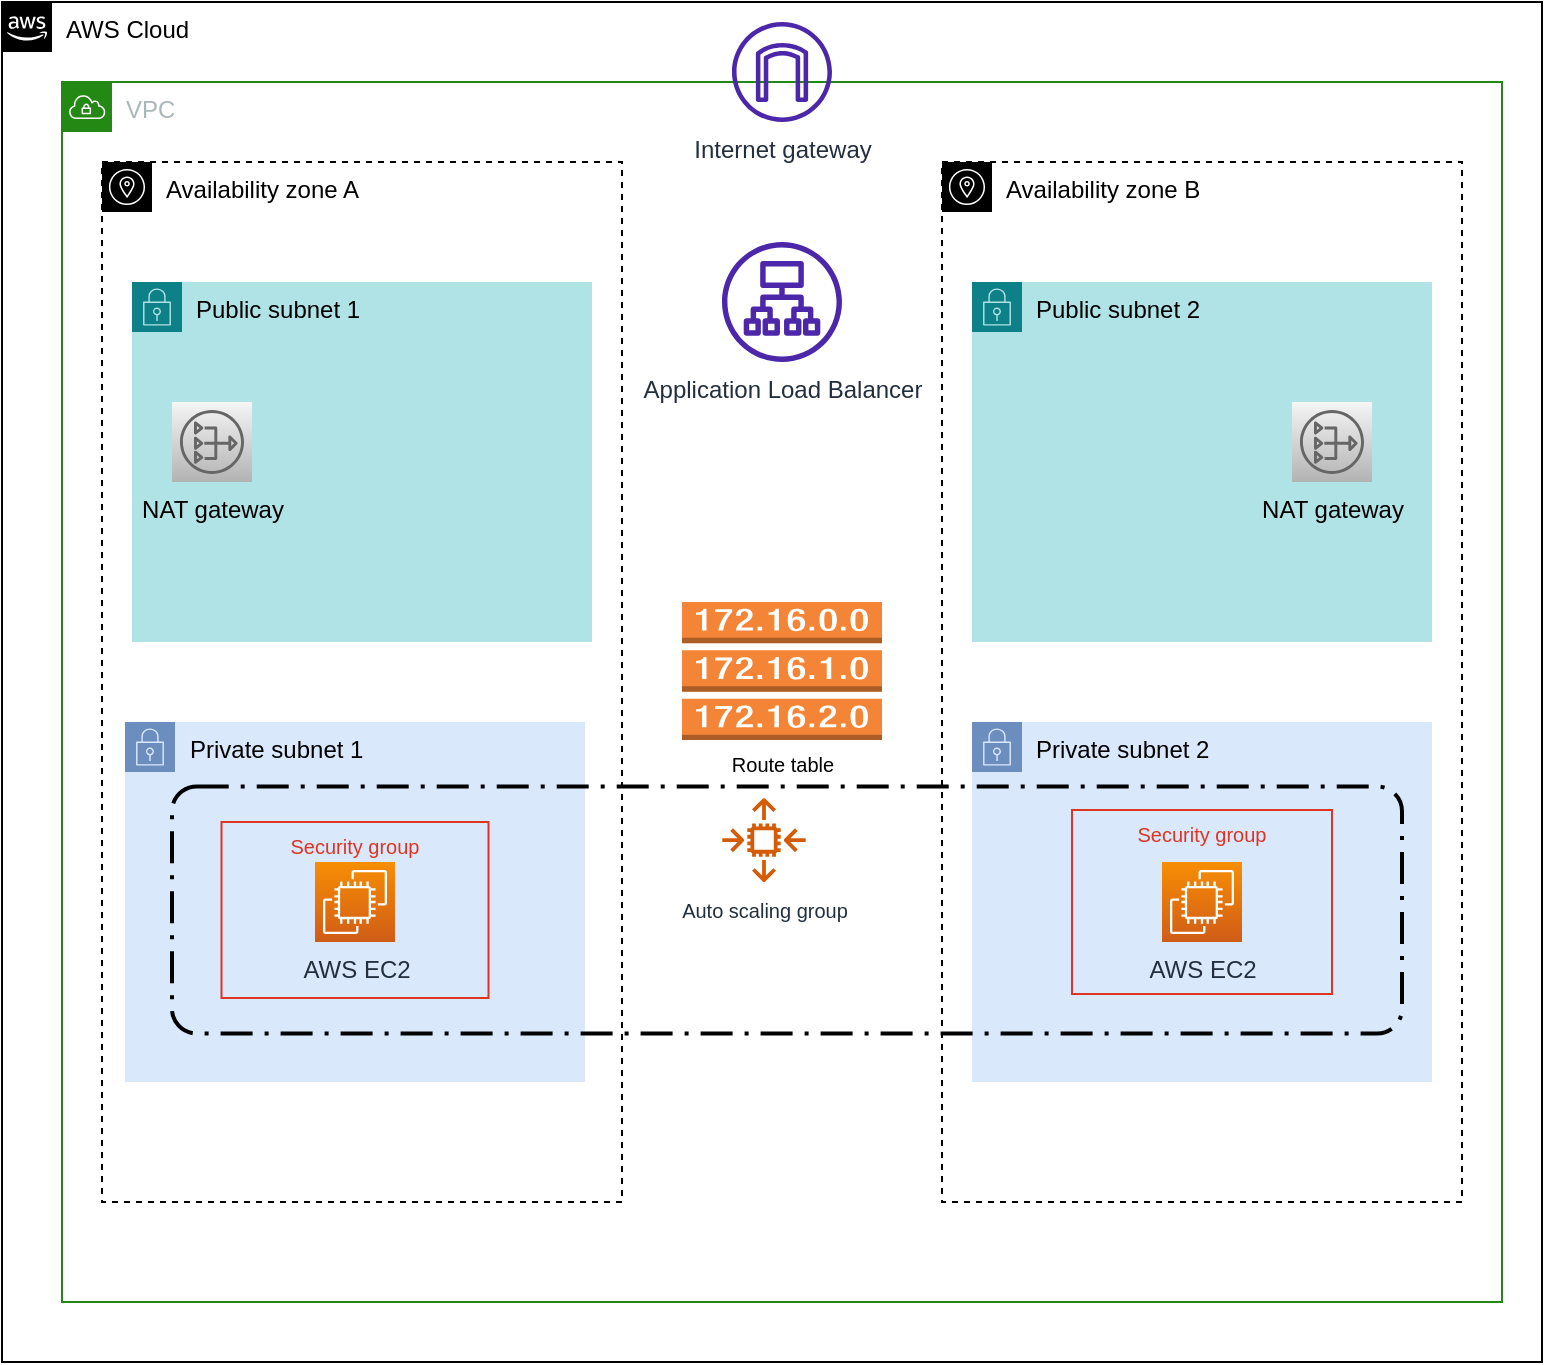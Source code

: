 <mxfile version="20.0.4" type="github">
  <diagram id="PvMebBL220HWrZMLqK-u" name="Page-1">
    <mxGraphModel dx="1038" dy="547" grid="1" gridSize="10" guides="1" tooltips="1" connect="1" arrows="1" fold="1" page="1" pageScale="1" pageWidth="850" pageHeight="1100" background="none" math="0" shadow="0">
      <root>
        <mxCell id="0" />
        <mxCell id="1" parent="0" />
        <mxCell id="0uld51XfwDDoXITDc-gx-1" value="AWS Cloud" style="points=[[0,0],[0.25,0],[0.5,0],[0.75,0],[1,0],[1,0.25],[1,0.5],[1,0.75],[1,1],[0.75,1],[0.5,1],[0.25,1],[0,1],[0,0.75],[0,0.5],[0,0.25]];outlineConnect=0;html=1;whiteSpace=wrap;fontSize=12;fontStyle=0;container=1;pointerEvents=0;collapsible=0;recursiveResize=0;shape=mxgraph.aws4.group;grIcon=mxgraph.aws4.group_aws_cloud_alt;verticalAlign=top;align=left;spacingLeft=30;dashed=0;" vertex="1" parent="1">
          <mxGeometry x="110" y="230" width="770" height="680" as="geometry" />
        </mxCell>
        <mxCell id="0uld51XfwDDoXITDc-gx-4" value="VPC" style="points=[[0,0],[0.25,0],[0.5,0],[0.75,0],[1,0],[1,0.25],[1,0.5],[1,0.75],[1,1],[0.75,1],[0.5,1],[0.25,1],[0,1],[0,0.75],[0,0.5],[0,0.25]];outlineConnect=0;gradientColor=none;html=1;whiteSpace=wrap;fontSize=12;fontStyle=0;container=1;pointerEvents=0;collapsible=0;recursiveResize=0;shape=mxgraph.aws4.group;grIcon=mxgraph.aws4.group_vpc;strokeColor=#248814;fillColor=none;verticalAlign=top;align=left;spacingLeft=30;fontColor=#AAB7B8;dashed=0;" vertex="1" parent="0uld51XfwDDoXITDc-gx-1">
          <mxGeometry x="30" y="40" width="720" height="610" as="geometry" />
        </mxCell>
        <mxCell id="0uld51XfwDDoXITDc-gx-7" value="Availability zone A" style="sketch=0;outlineConnect=0;html=1;whiteSpace=wrap;fontSize=12;fontStyle=0;shape=mxgraph.aws4.group;grIcon=mxgraph.aws4.group_availability_zone;verticalAlign=top;align=left;spacingLeft=30;dashed=1;" vertex="1" parent="0uld51XfwDDoXITDc-gx-4">
          <mxGeometry x="20" y="40" width="260" height="520" as="geometry" />
        </mxCell>
        <mxCell id="0uld51XfwDDoXITDc-gx-8" value="Availability zone B" style="sketch=0;outlineConnect=0;html=1;whiteSpace=wrap;fontSize=12;fontStyle=0;shape=mxgraph.aws4.group;grIcon=mxgraph.aws4.group_availability_zone;verticalAlign=top;align=left;spacingLeft=30;dashed=1;" vertex="1" parent="0uld51XfwDDoXITDc-gx-4">
          <mxGeometry x="440" y="40" width="260" height="520" as="geometry" />
        </mxCell>
        <mxCell id="0uld51XfwDDoXITDc-gx-12" value="Public subnet 1" style="points=[[0,0],[0.25,0],[0.5,0],[0.75,0],[1,0],[1,0.25],[1,0.5],[1,0.75],[1,1],[0.75,1],[0.5,1],[0.25,1],[0,1],[0,0.75],[0,0.5],[0,0.25]];outlineConnect=0;html=1;whiteSpace=wrap;fontSize=12;fontStyle=0;container=1;pointerEvents=0;collapsible=0;recursiveResize=0;shape=mxgraph.aws4.group;grIcon=mxgraph.aws4.group_security_group;grStroke=0;strokeColor=#0e8088;fillColor=#b0e3e6;verticalAlign=top;align=left;spacingLeft=30;dashed=0;" vertex="1" parent="0uld51XfwDDoXITDc-gx-4">
          <mxGeometry x="35" y="100" width="230" height="180" as="geometry" />
        </mxCell>
        <mxCell id="0uld51XfwDDoXITDc-gx-20" value="NAT gateway" style="sketch=0;outlineConnect=0;strokeColor=#666666;fillColor=#f5f5f5;dashed=0;verticalLabelPosition=bottom;verticalAlign=top;align=center;html=1;fontSize=12;fontStyle=0;aspect=fixed;shape=mxgraph.aws4.resourceIcon;resIcon=mxgraph.aws4.nat_gateway;gradientColor=#b3b3b3;" vertex="1" parent="0uld51XfwDDoXITDc-gx-12">
          <mxGeometry x="20" y="60" width="40" height="40" as="geometry" />
        </mxCell>
        <mxCell id="0uld51XfwDDoXITDc-gx-15" value="Public subnet 2" style="points=[[0,0],[0.25,0],[0.5,0],[0.75,0],[1,0],[1,0.25],[1,0.5],[1,0.75],[1,1],[0.75,1],[0.5,1],[0.25,1],[0,1],[0,0.75],[0,0.5],[0,0.25]];outlineConnect=0;html=1;whiteSpace=wrap;fontSize=12;fontStyle=0;container=1;pointerEvents=0;collapsible=0;recursiveResize=0;shape=mxgraph.aws4.group;grIcon=mxgraph.aws4.group_security_group;grStroke=0;strokeColor=#0e8088;fillColor=#b0e3e6;verticalAlign=top;align=left;spacingLeft=30;dashed=0;" vertex="1" parent="0uld51XfwDDoXITDc-gx-4">
          <mxGeometry x="455" y="100" width="230" height="180" as="geometry" />
        </mxCell>
        <mxCell id="0uld51XfwDDoXITDc-gx-21" value="NAT gateway" style="sketch=0;outlineConnect=0;strokeColor=#666666;fillColor=#f5f5f5;dashed=0;verticalLabelPosition=bottom;verticalAlign=top;align=center;html=1;fontSize=12;fontStyle=0;aspect=fixed;shape=mxgraph.aws4.resourceIcon;resIcon=mxgraph.aws4.nat_gateway;gradientColor=#b3b3b3;" vertex="1" parent="0uld51XfwDDoXITDc-gx-15">
          <mxGeometry x="160" y="60" width="40" height="40" as="geometry" />
        </mxCell>
        <mxCell id="0uld51XfwDDoXITDc-gx-16" value="Private subnet 1" style="points=[[0,0],[0.25,0],[0.5,0],[0.75,0],[1,0],[1,0.25],[1,0.5],[1,0.75],[1,1],[0.75,1],[0.5,1],[0.25,1],[0,1],[0,0.75],[0,0.5],[0,0.25]];outlineConnect=0;html=1;whiteSpace=wrap;fontSize=12;fontStyle=0;container=1;pointerEvents=0;collapsible=0;recursiveResize=0;shape=mxgraph.aws4.group;grIcon=mxgraph.aws4.group_security_group;grStroke=0;verticalAlign=top;align=left;spacingLeft=30;dashed=0;fillColor=#dae8fc;strokeColor=#6c8ebf;" vertex="1" parent="0uld51XfwDDoXITDc-gx-4">
          <mxGeometry x="31.5" y="320" width="230" height="180" as="geometry" />
        </mxCell>
        <mxCell id="0uld51XfwDDoXITDc-gx-17" value="Private subnet 2" style="points=[[0,0],[0.25,0],[0.5,0],[0.75,0],[1,0],[1,0.25],[1,0.5],[1,0.75],[1,1],[0.75,1],[0.5,1],[0.25,1],[0,1],[0,0.75],[0,0.5],[0,0.25]];outlineConnect=0;html=1;whiteSpace=wrap;fontSize=12;fontStyle=0;container=1;pointerEvents=0;collapsible=0;recursiveResize=0;shape=mxgraph.aws4.group;grIcon=mxgraph.aws4.group_security_group;grStroke=0;strokeColor=#6c8ebf;fillColor=#dae8fc;verticalAlign=top;align=left;spacingLeft=30;dashed=0;" vertex="1" parent="0uld51XfwDDoXITDc-gx-4">
          <mxGeometry x="455" y="320" width="230" height="180" as="geometry" />
        </mxCell>
        <mxCell id="0uld51XfwDDoXITDc-gx-25" value="AWS EC2" style="sketch=0;points=[[0,0,0],[0.25,0,0],[0.5,0,0],[0.75,0,0],[1,0,0],[0,1,0],[0.25,1,0],[0.5,1,0],[0.75,1,0],[1,1,0],[0,0.25,0],[0,0.5,0],[0,0.75,0],[1,0.25,0],[1,0.5,0],[1,0.75,0]];outlineConnect=0;fontColor=#232F3E;gradientColor=#F78E04;gradientDirection=north;fillColor=#D05C17;strokeColor=#ffffff;dashed=0;verticalLabelPosition=bottom;verticalAlign=top;align=center;html=1;fontSize=12;fontStyle=0;aspect=fixed;shape=mxgraph.aws4.resourceIcon;resIcon=mxgraph.aws4.ec2;" vertex="1" parent="0uld51XfwDDoXITDc-gx-17">
          <mxGeometry x="95" y="70" width="40" height="40" as="geometry" />
        </mxCell>
        <mxCell id="0uld51XfwDDoXITDc-gx-51" value="Security group" style="fillColor=none;strokeColor=#DD3522;verticalAlign=top;fontStyle=0;fontColor=#DD3522;fontSize=10;" vertex="1" parent="0uld51XfwDDoXITDc-gx-17">
          <mxGeometry x="50" y="44" width="130" height="92" as="geometry" />
        </mxCell>
        <mxCell id="0uld51XfwDDoXITDc-gx-26" value="&lt;font style=&quot;font-size: 10px;&quot;&gt;Auto scaling group&lt;/font&gt;" style="sketch=0;outlineConnect=0;fontColor=#232F3E;gradientColor=none;fillColor=#D45B07;strokeColor=none;dashed=0;verticalLabelPosition=bottom;verticalAlign=top;align=center;html=1;fontSize=12;fontStyle=0;aspect=fixed;pointerEvents=1;shape=mxgraph.aws4.auto_scaling2;" vertex="1" parent="0uld51XfwDDoXITDc-gx-4">
          <mxGeometry x="330" y="358" width="42" height="42" as="geometry" />
        </mxCell>
        <mxCell id="0uld51XfwDDoXITDc-gx-28" value="" style="rounded=1;arcSize=10;dashed=1;fillColor=none;gradientColor=none;dashPattern=8 3 1 3;strokeWidth=2;" vertex="1" parent="0uld51XfwDDoXITDc-gx-4">
          <mxGeometry x="55" y="352.25" width="615" height="123.5" as="geometry" />
        </mxCell>
        <mxCell id="0uld51XfwDDoXITDc-gx-24" value="AWS EC2" style="sketch=0;points=[[0,0,0],[0.25,0,0],[0.5,0,0],[0.75,0,0],[1,0,0],[0,1,0],[0.25,1,0],[0.5,1,0],[0.75,1,0],[1,1,0],[0,0.25,0],[0,0.5,0],[0,0.75,0],[1,0.25,0],[1,0.5,0],[1,0.75,0]];outlineConnect=0;fontColor=#232F3E;gradientColor=#F78E04;gradientDirection=north;fillColor=#D05C17;strokeColor=#ffffff;dashed=0;verticalLabelPosition=bottom;verticalAlign=top;align=center;html=1;fontSize=12;fontStyle=0;aspect=fixed;shape=mxgraph.aws4.resourceIcon;resIcon=mxgraph.aws4.ec2;" vertex="1" parent="0uld51XfwDDoXITDc-gx-4">
          <mxGeometry x="126.5" y="390" width="40" height="40" as="geometry" />
        </mxCell>
        <mxCell id="0uld51XfwDDoXITDc-gx-50" value="Security group" style="fillColor=none;strokeColor=#DD3522;verticalAlign=top;fontStyle=0;fontColor=#DD3522;fontSize=10;" vertex="1" parent="0uld51XfwDDoXITDc-gx-4">
          <mxGeometry x="79.75" y="370" width="133.5" height="88" as="geometry" />
        </mxCell>
        <mxCell id="0uld51XfwDDoXITDc-gx-53" value="Route table" style="outlineConnect=0;dashed=0;verticalLabelPosition=bottom;verticalAlign=top;align=center;html=1;shape=mxgraph.aws3.route_table;fillColor=#F58536;gradientColor=none;fontSize=10;" vertex="1" parent="0uld51XfwDDoXITDc-gx-4">
          <mxGeometry x="310" y="260" width="100" height="69" as="geometry" />
        </mxCell>
        <mxCell id="0uld51XfwDDoXITDc-gx-56" value="Application Load Balancer" style="sketch=0;outlineConnect=0;fontColor=#232F3E;gradientColor=none;fillColor=#4D27AA;strokeColor=none;dashed=0;verticalLabelPosition=bottom;verticalAlign=top;align=center;html=1;fontSize=12;fontStyle=0;aspect=fixed;pointerEvents=1;shape=mxgraph.aws4.application_load_balancer;" vertex="1" parent="0uld51XfwDDoXITDc-gx-4">
          <mxGeometry x="330" y="80" width="60" height="60" as="geometry" />
        </mxCell>
        <mxCell id="0uld51XfwDDoXITDc-gx-57" value="Internet gateway" style="sketch=0;outlineConnect=0;fontColor=#232F3E;gradientColor=none;fillColor=#4D27AA;strokeColor=none;dashed=0;verticalLabelPosition=bottom;verticalAlign=top;align=center;html=1;fontSize=12;fontStyle=0;aspect=fixed;pointerEvents=1;shape=mxgraph.aws4.internet_gateway;" vertex="1" parent="0uld51XfwDDoXITDc-gx-4">
          <mxGeometry x="335" y="-30" width="50" height="50" as="geometry" />
        </mxCell>
      </root>
    </mxGraphModel>
  </diagram>
</mxfile>
